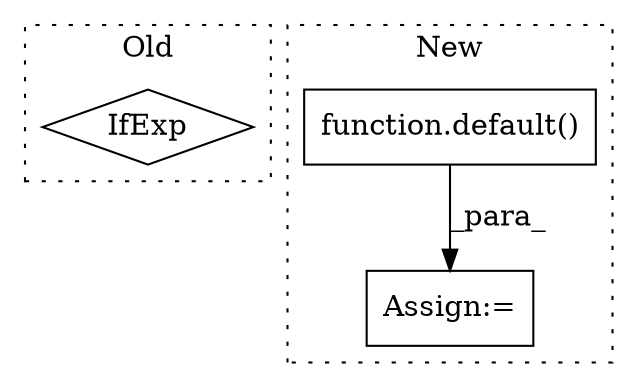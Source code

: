 digraph G {
subgraph cluster0 {
1 [label="IfExp" a="51" s="1409,1424" l="4,6" shape="diamond"];
label = "Old";
style="dotted";
}
subgraph cluster1 {
2 [label="function.default()" a="75" s="1406,1436" l="8,1" shape="box"];
3 [label="Assign:=" a="68" s="1983" l="3" shape="box"];
label = "New";
style="dotted";
}
2 -> 3 [label="_para_"];
}